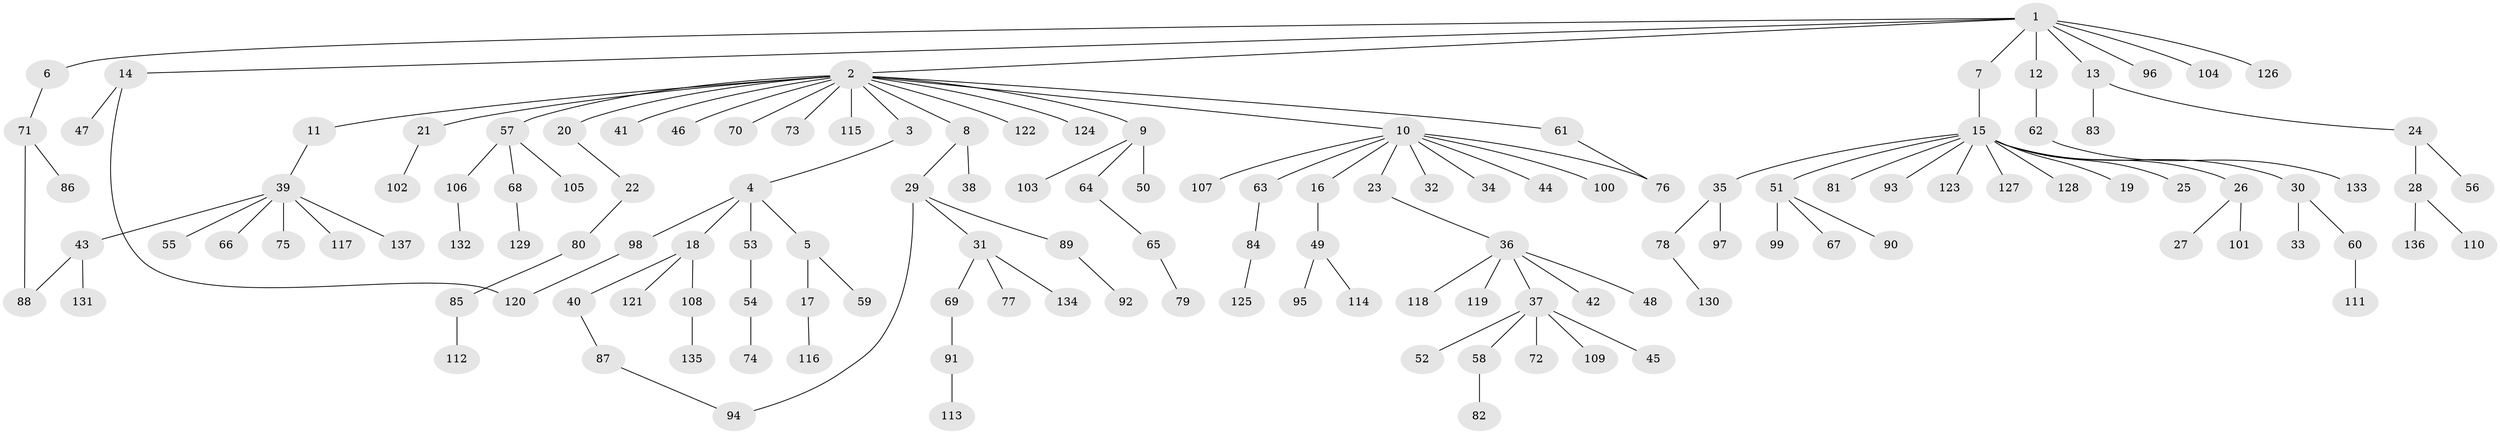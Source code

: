 // coarse degree distribution, {22: 0.010526315789473684, 4: 0.05263157894736842, 1: 0.6631578947368421, 2: 0.22105263157894736, 6: 0.010526315789473684, 12: 0.010526315789473684, 7: 0.010526315789473684, 5: 0.010526315789473684, 13: 0.010526315789473684}
// Generated by graph-tools (version 1.1) at 2025/51/03/04/25 21:51:17]
// undirected, 137 vertices, 140 edges
graph export_dot {
graph [start="1"]
  node [color=gray90,style=filled];
  1;
  2;
  3;
  4;
  5;
  6;
  7;
  8;
  9;
  10;
  11;
  12;
  13;
  14;
  15;
  16;
  17;
  18;
  19;
  20;
  21;
  22;
  23;
  24;
  25;
  26;
  27;
  28;
  29;
  30;
  31;
  32;
  33;
  34;
  35;
  36;
  37;
  38;
  39;
  40;
  41;
  42;
  43;
  44;
  45;
  46;
  47;
  48;
  49;
  50;
  51;
  52;
  53;
  54;
  55;
  56;
  57;
  58;
  59;
  60;
  61;
  62;
  63;
  64;
  65;
  66;
  67;
  68;
  69;
  70;
  71;
  72;
  73;
  74;
  75;
  76;
  77;
  78;
  79;
  80;
  81;
  82;
  83;
  84;
  85;
  86;
  87;
  88;
  89;
  90;
  91;
  92;
  93;
  94;
  95;
  96;
  97;
  98;
  99;
  100;
  101;
  102;
  103;
  104;
  105;
  106;
  107;
  108;
  109;
  110;
  111;
  112;
  113;
  114;
  115;
  116;
  117;
  118;
  119;
  120;
  121;
  122;
  123;
  124;
  125;
  126;
  127;
  128;
  129;
  130;
  131;
  132;
  133;
  134;
  135;
  136;
  137;
  1 -- 2;
  1 -- 6;
  1 -- 7;
  1 -- 12;
  1 -- 13;
  1 -- 14;
  1 -- 96;
  1 -- 104;
  1 -- 126;
  2 -- 3;
  2 -- 8;
  2 -- 9;
  2 -- 10;
  2 -- 11;
  2 -- 20;
  2 -- 21;
  2 -- 41;
  2 -- 46;
  2 -- 57;
  2 -- 61;
  2 -- 70;
  2 -- 73;
  2 -- 115;
  2 -- 122;
  2 -- 124;
  3 -- 4;
  4 -- 5;
  4 -- 18;
  4 -- 53;
  4 -- 98;
  5 -- 17;
  5 -- 59;
  6 -- 71;
  7 -- 15;
  8 -- 29;
  8 -- 38;
  9 -- 50;
  9 -- 64;
  9 -- 103;
  10 -- 16;
  10 -- 23;
  10 -- 32;
  10 -- 34;
  10 -- 44;
  10 -- 63;
  10 -- 76;
  10 -- 100;
  10 -- 107;
  11 -- 39;
  12 -- 62;
  13 -- 24;
  13 -- 83;
  14 -- 47;
  14 -- 120;
  15 -- 19;
  15 -- 25;
  15 -- 26;
  15 -- 30;
  15 -- 35;
  15 -- 51;
  15 -- 81;
  15 -- 93;
  15 -- 123;
  15 -- 127;
  15 -- 128;
  16 -- 49;
  17 -- 116;
  18 -- 40;
  18 -- 108;
  18 -- 121;
  20 -- 22;
  21 -- 102;
  22 -- 80;
  23 -- 36;
  24 -- 28;
  24 -- 56;
  26 -- 27;
  26 -- 101;
  28 -- 110;
  28 -- 136;
  29 -- 31;
  29 -- 89;
  29 -- 94;
  30 -- 33;
  30 -- 60;
  31 -- 69;
  31 -- 77;
  31 -- 134;
  35 -- 78;
  35 -- 97;
  36 -- 37;
  36 -- 42;
  36 -- 48;
  36 -- 118;
  36 -- 119;
  37 -- 45;
  37 -- 52;
  37 -- 58;
  37 -- 72;
  37 -- 109;
  39 -- 43;
  39 -- 55;
  39 -- 66;
  39 -- 75;
  39 -- 117;
  39 -- 137;
  40 -- 87;
  43 -- 88;
  43 -- 131;
  49 -- 95;
  49 -- 114;
  51 -- 67;
  51 -- 90;
  51 -- 99;
  53 -- 54;
  54 -- 74;
  57 -- 68;
  57 -- 105;
  57 -- 106;
  58 -- 82;
  60 -- 111;
  61 -- 76;
  62 -- 133;
  63 -- 84;
  64 -- 65;
  65 -- 79;
  68 -- 129;
  69 -- 91;
  71 -- 86;
  71 -- 88;
  78 -- 130;
  80 -- 85;
  84 -- 125;
  85 -- 112;
  87 -- 94;
  89 -- 92;
  91 -- 113;
  98 -- 120;
  106 -- 132;
  108 -- 135;
}
